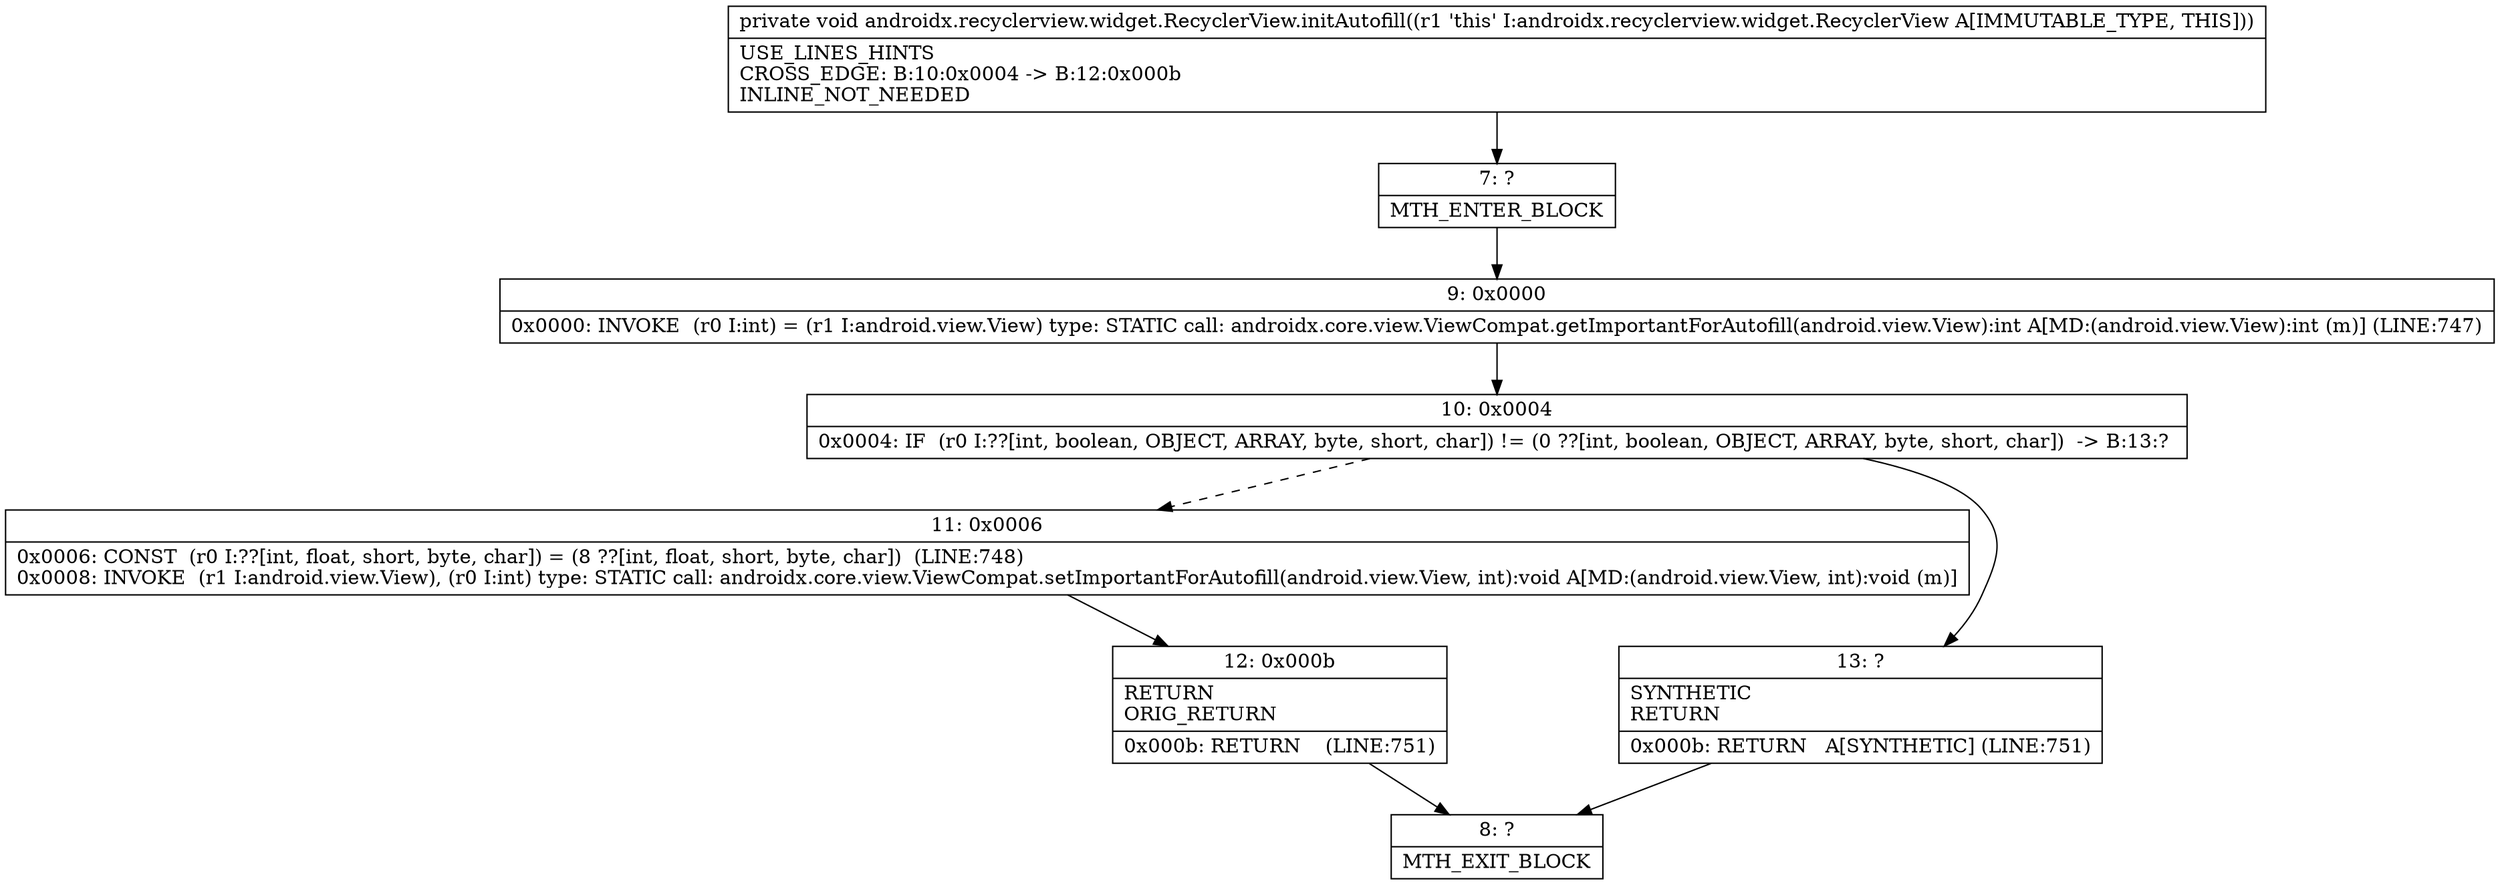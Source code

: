 digraph "CFG forandroidx.recyclerview.widget.RecyclerView.initAutofill()V" {
Node_7 [shape=record,label="{7\:\ ?|MTH_ENTER_BLOCK\l}"];
Node_9 [shape=record,label="{9\:\ 0x0000|0x0000: INVOKE  (r0 I:int) = (r1 I:android.view.View) type: STATIC call: androidx.core.view.ViewCompat.getImportantForAutofill(android.view.View):int A[MD:(android.view.View):int (m)] (LINE:747)\l}"];
Node_10 [shape=record,label="{10\:\ 0x0004|0x0004: IF  (r0 I:??[int, boolean, OBJECT, ARRAY, byte, short, char]) != (0 ??[int, boolean, OBJECT, ARRAY, byte, short, char])  \-\> B:13:? \l}"];
Node_11 [shape=record,label="{11\:\ 0x0006|0x0006: CONST  (r0 I:??[int, float, short, byte, char]) = (8 ??[int, float, short, byte, char])  (LINE:748)\l0x0008: INVOKE  (r1 I:android.view.View), (r0 I:int) type: STATIC call: androidx.core.view.ViewCompat.setImportantForAutofill(android.view.View, int):void A[MD:(android.view.View, int):void (m)]\l}"];
Node_12 [shape=record,label="{12\:\ 0x000b|RETURN\lORIG_RETURN\l|0x000b: RETURN    (LINE:751)\l}"];
Node_8 [shape=record,label="{8\:\ ?|MTH_EXIT_BLOCK\l}"];
Node_13 [shape=record,label="{13\:\ ?|SYNTHETIC\lRETURN\l|0x000b: RETURN   A[SYNTHETIC] (LINE:751)\l}"];
MethodNode[shape=record,label="{private void androidx.recyclerview.widget.RecyclerView.initAutofill((r1 'this' I:androidx.recyclerview.widget.RecyclerView A[IMMUTABLE_TYPE, THIS]))  | USE_LINES_HINTS\lCROSS_EDGE: B:10:0x0004 \-\> B:12:0x000b\lINLINE_NOT_NEEDED\l}"];
MethodNode -> Node_7;Node_7 -> Node_9;
Node_9 -> Node_10;
Node_10 -> Node_11[style=dashed];
Node_10 -> Node_13;
Node_11 -> Node_12;
Node_12 -> Node_8;
Node_13 -> Node_8;
}

